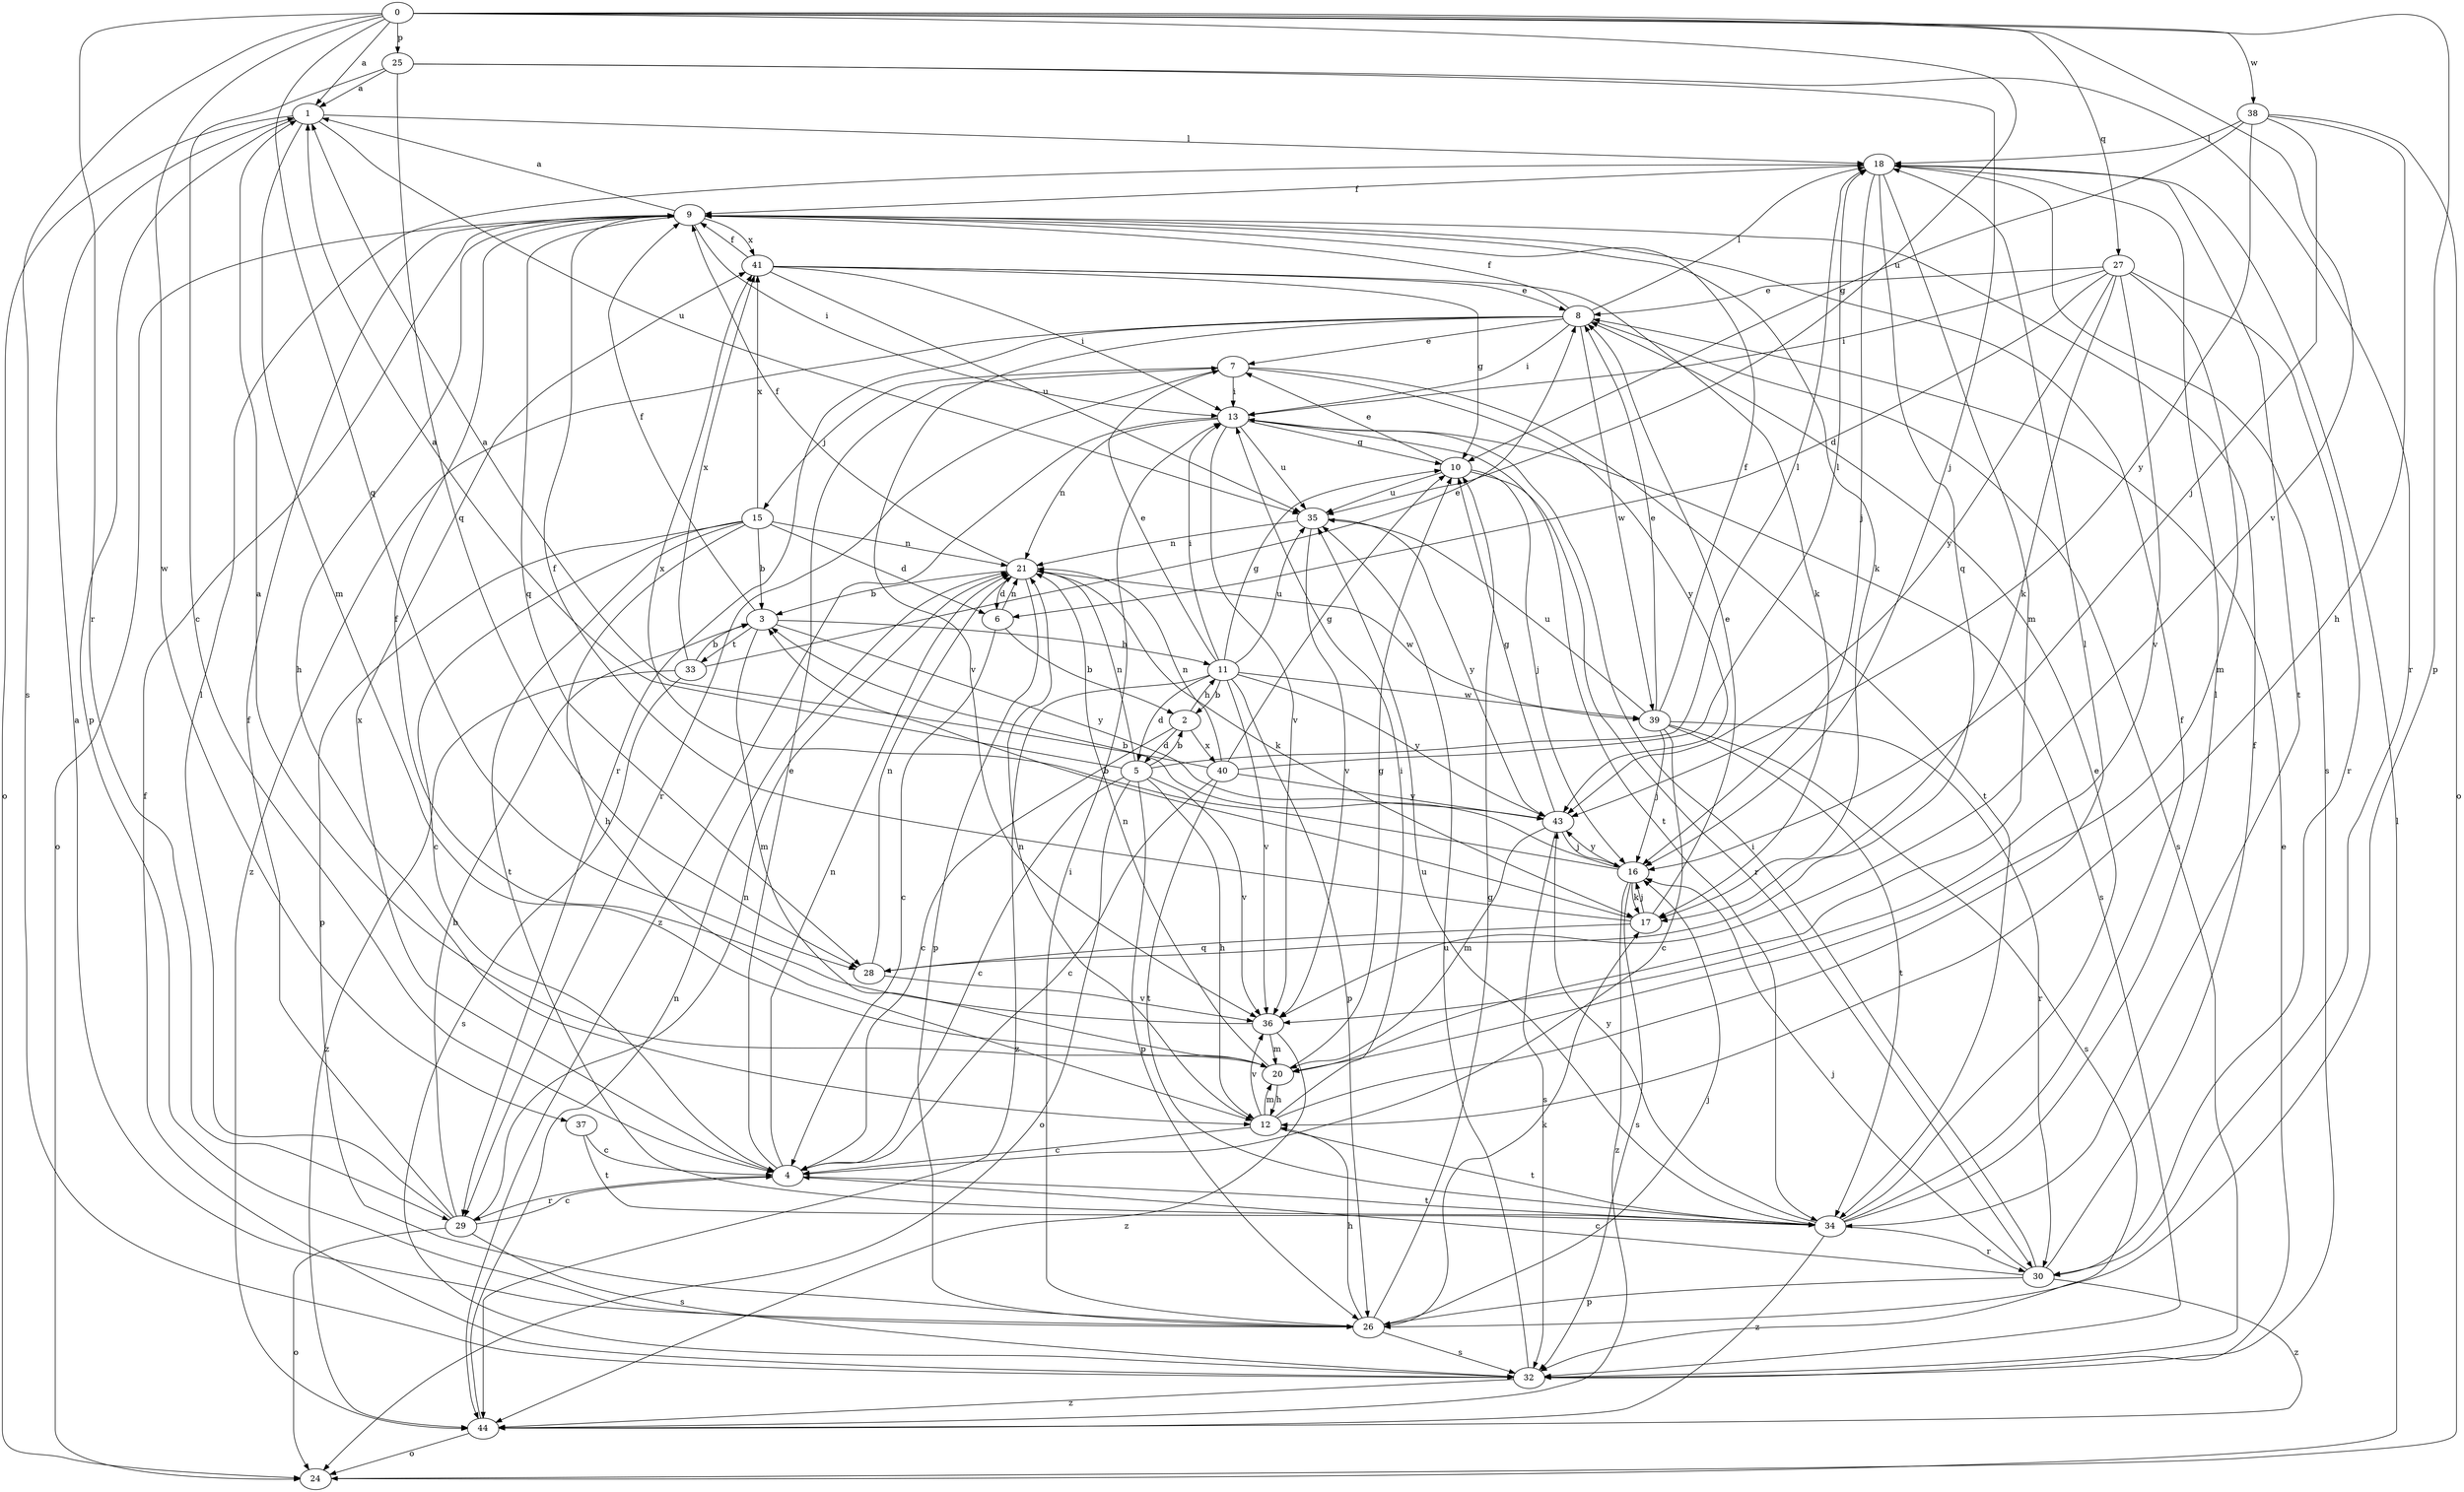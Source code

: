 strict digraph  {
0;
1;
2;
3;
4;
5;
6;
7;
8;
9;
10;
11;
12;
13;
15;
16;
17;
18;
20;
21;
24;
25;
26;
27;
28;
29;
30;
32;
33;
34;
35;
36;
37;
38;
39;
40;
41;
43;
44;
0 -> 1  [label=a];
0 -> 25  [label=p];
0 -> 26  [label=p];
0 -> 27  [label=q];
0 -> 28  [label=q];
0 -> 29  [label=r];
0 -> 32  [label=s];
0 -> 35  [label=u];
0 -> 36  [label=v];
0 -> 37  [label=w];
0 -> 38  [label=w];
1 -> 18  [label=l];
1 -> 20  [label=m];
1 -> 24  [label=o];
1 -> 26  [label=p];
1 -> 35  [label=u];
2 -> 4  [label=c];
2 -> 5  [label=d];
2 -> 11  [label=h];
2 -> 40  [label=x];
3 -> 9  [label=f];
3 -> 11  [label=h];
3 -> 20  [label=m];
3 -> 33  [label=t];
3 -> 43  [label=y];
4 -> 7  [label=e];
4 -> 21  [label=n];
4 -> 29  [label=r];
4 -> 34  [label=t];
4 -> 41  [label=x];
5 -> 1  [label=a];
5 -> 2  [label=b];
5 -> 4  [label=c];
5 -> 12  [label=h];
5 -> 18  [label=l];
5 -> 21  [label=n];
5 -> 24  [label=o];
5 -> 26  [label=p];
5 -> 36  [label=v];
6 -> 2  [label=b];
6 -> 4  [label=c];
6 -> 21  [label=n];
7 -> 13  [label=i];
7 -> 15  [label=j];
7 -> 29  [label=r];
7 -> 34  [label=t];
7 -> 43  [label=y];
8 -> 7  [label=e];
8 -> 9  [label=f];
8 -> 13  [label=i];
8 -> 18  [label=l];
8 -> 29  [label=r];
8 -> 32  [label=s];
8 -> 36  [label=v];
8 -> 39  [label=w];
8 -> 44  [label=z];
9 -> 1  [label=a];
9 -> 12  [label=h];
9 -> 13  [label=i];
9 -> 17  [label=k];
9 -> 24  [label=o];
9 -> 28  [label=q];
9 -> 41  [label=x];
10 -> 7  [label=e];
10 -> 16  [label=j];
10 -> 30  [label=r];
10 -> 35  [label=u];
11 -> 2  [label=b];
11 -> 5  [label=d];
11 -> 7  [label=e];
11 -> 10  [label=g];
11 -> 13  [label=i];
11 -> 26  [label=p];
11 -> 35  [label=u];
11 -> 36  [label=v];
11 -> 39  [label=w];
11 -> 43  [label=y];
11 -> 44  [label=z];
12 -> 4  [label=c];
12 -> 13  [label=i];
12 -> 18  [label=l];
12 -> 20  [label=m];
12 -> 21  [label=n];
12 -> 34  [label=t];
12 -> 36  [label=v];
13 -> 10  [label=g];
13 -> 21  [label=n];
13 -> 32  [label=s];
13 -> 34  [label=t];
13 -> 35  [label=u];
13 -> 36  [label=v];
13 -> 44  [label=z];
15 -> 3  [label=b];
15 -> 4  [label=c];
15 -> 6  [label=d];
15 -> 12  [label=h];
15 -> 21  [label=n];
15 -> 26  [label=p];
15 -> 34  [label=t];
15 -> 41  [label=x];
16 -> 3  [label=b];
16 -> 17  [label=k];
16 -> 32  [label=s];
16 -> 41  [label=x];
16 -> 43  [label=y];
16 -> 44  [label=z];
17 -> 3  [label=b];
17 -> 8  [label=e];
17 -> 9  [label=f];
17 -> 16  [label=j];
17 -> 28  [label=q];
18 -> 9  [label=f];
18 -> 16  [label=j];
18 -> 20  [label=m];
18 -> 28  [label=q];
18 -> 32  [label=s];
18 -> 34  [label=t];
20 -> 1  [label=a];
20 -> 10  [label=g];
20 -> 12  [label=h];
20 -> 21  [label=n];
21 -> 3  [label=b];
21 -> 6  [label=d];
21 -> 9  [label=f];
21 -> 17  [label=k];
21 -> 26  [label=p];
21 -> 39  [label=w];
24 -> 18  [label=l];
25 -> 1  [label=a];
25 -> 4  [label=c];
25 -> 16  [label=j];
25 -> 28  [label=q];
25 -> 30  [label=r];
26 -> 1  [label=a];
26 -> 10  [label=g];
26 -> 12  [label=h];
26 -> 13  [label=i];
26 -> 16  [label=j];
26 -> 17  [label=k];
26 -> 32  [label=s];
27 -> 6  [label=d];
27 -> 8  [label=e];
27 -> 13  [label=i];
27 -> 17  [label=k];
27 -> 20  [label=m];
27 -> 30  [label=r];
27 -> 36  [label=v];
27 -> 43  [label=y];
28 -> 21  [label=n];
28 -> 36  [label=v];
29 -> 3  [label=b];
29 -> 4  [label=c];
29 -> 9  [label=f];
29 -> 18  [label=l];
29 -> 21  [label=n];
29 -> 24  [label=o];
29 -> 32  [label=s];
30 -> 4  [label=c];
30 -> 9  [label=f];
30 -> 13  [label=i];
30 -> 16  [label=j];
30 -> 26  [label=p];
30 -> 44  [label=z];
32 -> 8  [label=e];
32 -> 9  [label=f];
32 -> 35  [label=u];
32 -> 44  [label=z];
33 -> 3  [label=b];
33 -> 8  [label=e];
33 -> 32  [label=s];
33 -> 41  [label=x];
33 -> 44  [label=z];
34 -> 8  [label=e];
34 -> 9  [label=f];
34 -> 18  [label=l];
34 -> 30  [label=r];
34 -> 35  [label=u];
34 -> 43  [label=y];
34 -> 44  [label=z];
35 -> 21  [label=n];
35 -> 36  [label=v];
35 -> 43  [label=y];
36 -> 9  [label=f];
36 -> 20  [label=m];
36 -> 44  [label=z];
37 -> 4  [label=c];
37 -> 34  [label=t];
38 -> 10  [label=g];
38 -> 12  [label=h];
38 -> 16  [label=j];
38 -> 18  [label=l];
38 -> 24  [label=o];
38 -> 43  [label=y];
39 -> 4  [label=c];
39 -> 8  [label=e];
39 -> 9  [label=f];
39 -> 16  [label=j];
39 -> 30  [label=r];
39 -> 32  [label=s];
39 -> 34  [label=t];
39 -> 35  [label=u];
40 -> 1  [label=a];
40 -> 4  [label=c];
40 -> 10  [label=g];
40 -> 18  [label=l];
40 -> 21  [label=n];
40 -> 34  [label=t];
40 -> 43  [label=y];
41 -> 8  [label=e];
41 -> 9  [label=f];
41 -> 10  [label=g];
41 -> 13  [label=i];
41 -> 17  [label=k];
41 -> 35  [label=u];
43 -> 10  [label=g];
43 -> 16  [label=j];
43 -> 20  [label=m];
43 -> 32  [label=s];
44 -> 21  [label=n];
44 -> 24  [label=o];
}
